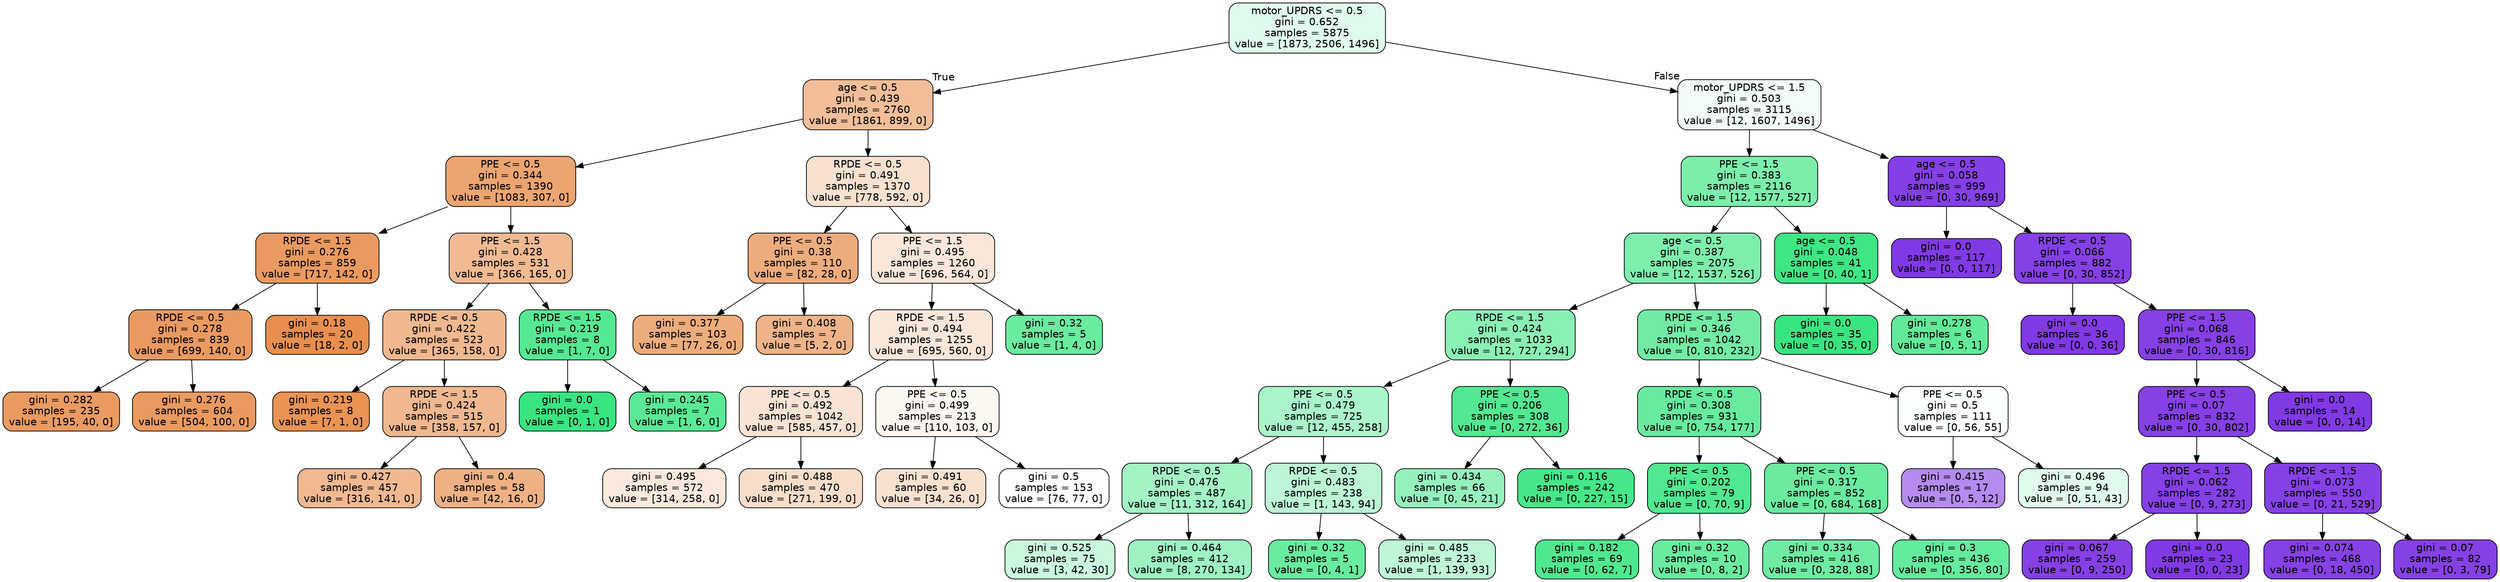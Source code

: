 digraph Tree {
node [shape=box, style="filled, rounded", color="black", fontname=helvetica] ;
edge [fontname=helvetica] ;
0 [label="motor_UPDRS <= 0.5\ngini = 0.652\nsamples = 5875\nvalue = [1873, 2506, 1496]", fillcolor="#e0fbeb"] ;
1 [label="age <= 0.5\ngini = 0.439\nsamples = 2760\nvalue = [1861, 899, 0]", fillcolor="#f2be99"] ;
0 -> 1 [labeldistance=2.5, labelangle=45, headlabel="True"] ;
2 [label="PPE <= 0.5\ngini = 0.344\nsamples = 1390\nvalue = [1083, 307, 0]", fillcolor="#eca571"] ;
1 -> 2 ;
3 [label="RPDE <= 1.5\ngini = 0.276\nsamples = 859\nvalue = [717, 142, 0]", fillcolor="#ea9a60"] ;
2 -> 3 ;
4 [label="RPDE <= 0.5\ngini = 0.278\nsamples = 839\nvalue = [699, 140, 0]", fillcolor="#ea9a61"] ;
3 -> 4 ;
5 [label="gini = 0.282\nsamples = 235\nvalue = [195, 40, 0]", fillcolor="#ea9b62"] ;
4 -> 5 ;
6 [label="gini = 0.276\nsamples = 604\nvalue = [504, 100, 0]", fillcolor="#ea9a60"] ;
4 -> 6 ;
7 [label="gini = 0.18\nsamples = 20\nvalue = [18, 2, 0]", fillcolor="#e88f4f"] ;
3 -> 7 ;
8 [label="PPE <= 1.5\ngini = 0.428\nsamples = 531\nvalue = [366, 165, 0]", fillcolor="#f1ba92"] ;
2 -> 8 ;
9 [label="RPDE <= 0.5\ngini = 0.422\nsamples = 523\nvalue = [365, 158, 0]", fillcolor="#f0b88f"] ;
8 -> 9 ;
10 [label="gini = 0.219\nsamples = 8\nvalue = [7, 1, 0]", fillcolor="#e99355"] ;
9 -> 10 ;
11 [label="RPDE <= 1.5\ngini = 0.424\nsamples = 515\nvalue = [358, 157, 0]", fillcolor="#f0b890"] ;
9 -> 11 ;
12 [label="gini = 0.427\nsamples = 457\nvalue = [316, 141, 0]", fillcolor="#f1b991"] ;
11 -> 12 ;
13 [label="gini = 0.4\nsamples = 58\nvalue = [42, 16, 0]", fillcolor="#efb184"] ;
11 -> 13 ;
14 [label="RPDE <= 1.5\ngini = 0.219\nsamples = 8\nvalue = [1, 7, 0]", fillcolor="#55e993"] ;
8 -> 14 ;
15 [label="gini = 0.0\nsamples = 1\nvalue = [0, 1, 0]", fillcolor="#39e581"] ;
14 -> 15 ;
16 [label="gini = 0.245\nsamples = 7\nvalue = [1, 6, 0]", fillcolor="#5ae996"] ;
14 -> 16 ;
17 [label="RPDE <= 0.5\ngini = 0.491\nsamples = 1370\nvalue = [778, 592, 0]", fillcolor="#f9e1d0"] ;
1 -> 17 ;
18 [label="PPE <= 0.5\ngini = 0.38\nsamples = 110\nvalue = [82, 28, 0]", fillcolor="#eeac7d"] ;
17 -> 18 ;
19 [label="gini = 0.377\nsamples = 103\nvalue = [77, 26, 0]", fillcolor="#eeac7c"] ;
18 -> 19 ;
20 [label="gini = 0.408\nsamples = 7\nvalue = [5, 2, 0]", fillcolor="#efb388"] ;
18 -> 20 ;
21 [label="PPE <= 1.5\ngini = 0.495\nsamples = 1260\nvalue = [696, 564, 0]", fillcolor="#fae7d9"] ;
17 -> 21 ;
22 [label="RPDE <= 1.5\ngini = 0.494\nsamples = 1255\nvalue = [695, 560, 0]", fillcolor="#fae7d9"] ;
21 -> 22 ;
23 [label="PPE <= 0.5\ngini = 0.492\nsamples = 1042\nvalue = [585, 457, 0]", fillcolor="#f9e3d4"] ;
22 -> 23 ;
24 [label="gini = 0.495\nsamples = 572\nvalue = [314, 258, 0]", fillcolor="#fae9dc"] ;
23 -> 24 ;
25 [label="gini = 0.488\nsamples = 470\nvalue = [271, 199, 0]", fillcolor="#f8deca"] ;
23 -> 25 ;
26 [label="PPE <= 0.5\ngini = 0.499\nsamples = 213\nvalue = [110, 103, 0]", fillcolor="#fdf7f2"] ;
22 -> 26 ;
27 [label="gini = 0.491\nsamples = 60\nvalue = [34, 26, 0]", fillcolor="#f9e1d0"] ;
26 -> 27 ;
28 [label="gini = 0.5\nsamples = 153\nvalue = [76, 77, 0]", fillcolor="#fcfffd"] ;
26 -> 28 ;
29 [label="gini = 0.32\nsamples = 5\nvalue = [1, 4, 0]", fillcolor="#6aeca0"] ;
21 -> 29 ;
30 [label="motor_UPDRS <= 1.5\ngini = 0.503\nsamples = 3115\nvalue = [12, 1607, 1496]", fillcolor="#f1fdf6"] ;
0 -> 30 [labeldistance=2.5, labelangle=-45, headlabel="False"] ;
31 [label="PPE <= 1.5\ngini = 0.383\nsamples = 2116\nvalue = [12, 1577, 527]", fillcolor="#7ceeac"] ;
30 -> 31 ;
32 [label="age <= 0.5\ngini = 0.387\nsamples = 2075\nvalue = [12, 1537, 526]", fillcolor="#7eeead"] ;
31 -> 32 ;
33 [label="RPDE <= 1.5\ngini = 0.424\nsamples = 1033\nvalue = [12, 727, 294]", fillcolor="#8bf0b5"] ;
32 -> 33 ;
34 [label="PPE <= 0.5\ngini = 0.479\nsamples = 725\nvalue = [12, 455, 258]", fillcolor="#abf4ca"] ;
33 -> 34 ;
35 [label="RPDE <= 0.5\ngini = 0.476\nsamples = 487\nvalue = [11, 312, 164]", fillcolor="#a4f3c5"] ;
34 -> 35 ;
36 [label="gini = 0.525\nsamples = 75\nvalue = [3, 42, 30]", fillcolor="#caf8dd"] ;
35 -> 36 ;
37 [label="gini = 0.464\nsamples = 412\nvalue = [8, 270, 134]", fillcolor="#9ef2c1"] ;
35 -> 37 ;
38 [label="RPDE <= 0.5\ngini = 0.483\nsamples = 238\nvalue = [1, 143, 94]", fillcolor="#bcf6d4"] ;
34 -> 38 ;
39 [label="gini = 0.32\nsamples = 5\nvalue = [0, 4, 1]", fillcolor="#6aeca0"] ;
38 -> 39 ;
40 [label="gini = 0.485\nsamples = 233\nvalue = [1, 139, 93]", fillcolor="#bef6d6"] ;
38 -> 40 ;
41 [label="PPE <= 0.5\ngini = 0.206\nsamples = 308\nvalue = [0, 272, 36]", fillcolor="#53e892"] ;
33 -> 41 ;
42 [label="gini = 0.434\nsamples = 66\nvalue = [0, 45, 21]", fillcolor="#95f1bc"] ;
41 -> 42 ;
43 [label="gini = 0.116\nsamples = 242\nvalue = [0, 227, 15]", fillcolor="#46e789"] ;
41 -> 43 ;
44 [label="RPDE <= 1.5\ngini = 0.346\nsamples = 1042\nvalue = [0, 810, 232]", fillcolor="#72eca5"] ;
32 -> 44 ;
45 [label="RPDE <= 0.5\ngini = 0.308\nsamples = 931\nvalue = [0, 754, 177]", fillcolor="#67eb9f"] ;
44 -> 45 ;
46 [label="PPE <= 0.5\ngini = 0.202\nsamples = 79\nvalue = [0, 70, 9]", fillcolor="#52e891"] ;
45 -> 46 ;
47 [label="gini = 0.182\nsamples = 69\nvalue = [0, 62, 7]", fillcolor="#4fe88f"] ;
46 -> 47 ;
48 [label="gini = 0.32\nsamples = 10\nvalue = [0, 8, 2]", fillcolor="#6aeca0"] ;
46 -> 48 ;
49 [label="PPE <= 0.5\ngini = 0.317\nsamples = 852\nvalue = [0, 684, 168]", fillcolor="#6aeba0"] ;
45 -> 49 ;
50 [label="gini = 0.334\nsamples = 416\nvalue = [0, 328, 88]", fillcolor="#6eeca3"] ;
49 -> 50 ;
51 [label="gini = 0.3\nsamples = 436\nvalue = [0, 356, 80]", fillcolor="#65eb9d"] ;
49 -> 51 ;
52 [label="PPE <= 0.5\ngini = 0.5\nsamples = 111\nvalue = [0, 56, 55]", fillcolor="#fbfffd"] ;
44 -> 52 ;
53 [label="gini = 0.415\nsamples = 17\nvalue = [0, 5, 12]", fillcolor="#b58bf0"] ;
52 -> 53 ;
54 [label="gini = 0.496\nsamples = 94\nvalue = [0, 51, 43]", fillcolor="#e0fbeb"] ;
52 -> 54 ;
55 [label="age <= 0.5\ngini = 0.048\nsamples = 41\nvalue = [0, 40, 1]", fillcolor="#3ee684"] ;
31 -> 55 ;
56 [label="gini = 0.0\nsamples = 35\nvalue = [0, 35, 0]", fillcolor="#39e581"] ;
55 -> 56 ;
57 [label="gini = 0.278\nsamples = 6\nvalue = [0, 5, 1]", fillcolor="#61ea9a"] ;
55 -> 57 ;
58 [label="age <= 0.5\ngini = 0.058\nsamples = 999\nvalue = [0, 30, 969]", fillcolor="#853fe6"] ;
30 -> 58 ;
59 [label="gini = 0.0\nsamples = 117\nvalue = [0, 0, 117]", fillcolor="#8139e5"] ;
58 -> 59 ;
60 [label="RPDE <= 0.5\ngini = 0.066\nsamples = 882\nvalue = [0, 30, 852]", fillcolor="#8540e6"] ;
58 -> 60 ;
61 [label="gini = 0.0\nsamples = 36\nvalue = [0, 0, 36]", fillcolor="#8139e5"] ;
60 -> 61 ;
62 [label="PPE <= 1.5\ngini = 0.068\nsamples = 846\nvalue = [0, 30, 816]", fillcolor="#8640e6"] ;
60 -> 62 ;
63 [label="PPE <= 0.5\ngini = 0.07\nsamples = 832\nvalue = [0, 30, 802]", fillcolor="#8640e6"] ;
62 -> 63 ;
64 [label="RPDE <= 1.5\ngini = 0.062\nsamples = 282\nvalue = [0, 9, 273]", fillcolor="#8540e6"] ;
63 -> 64 ;
65 [label="gini = 0.067\nsamples = 259\nvalue = [0, 9, 250]", fillcolor="#8640e6"] ;
64 -> 65 ;
66 [label="gini = 0.0\nsamples = 23\nvalue = [0, 0, 23]", fillcolor="#8139e5"] ;
64 -> 66 ;
67 [label="RPDE <= 1.5\ngini = 0.073\nsamples = 550\nvalue = [0, 21, 529]", fillcolor="#8641e6"] ;
63 -> 67 ;
68 [label="gini = 0.074\nsamples = 468\nvalue = [0, 18, 450]", fillcolor="#8641e6"] ;
67 -> 68 ;
69 [label="gini = 0.07\nsamples = 82\nvalue = [0, 3, 79]", fillcolor="#8641e6"] ;
67 -> 69 ;
70 [label="gini = 0.0\nsamples = 14\nvalue = [0, 0, 14]", fillcolor="#8139e5"] ;
62 -> 70 ;
}